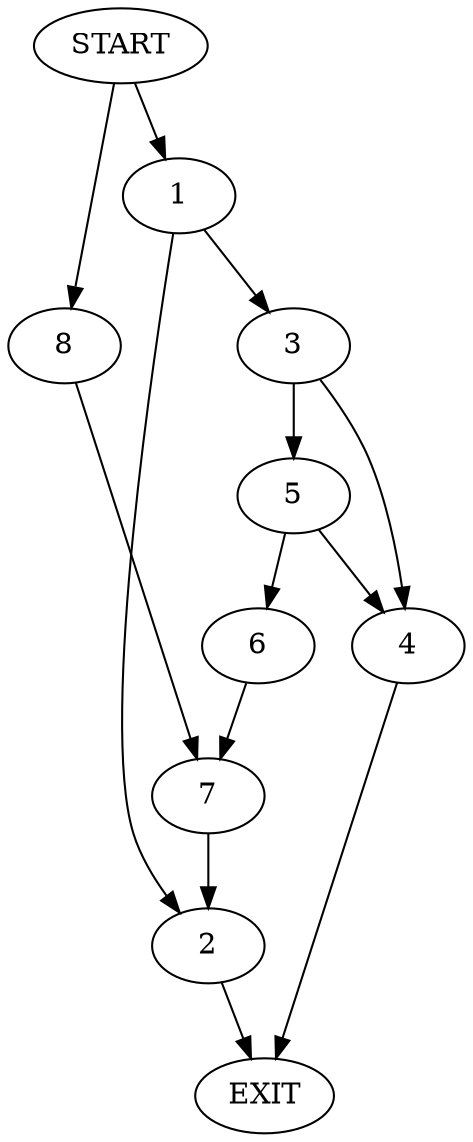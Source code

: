 digraph {
0 [label="START"]
9 [label="EXIT"]
0 -> 1
1 -> 2
1 -> 3
3 -> 4
3 -> 5
2 -> 9
4 -> 9
5 -> 6
5 -> 4
6 -> 7
7 -> 2
0 -> 8
8 -> 7
}
